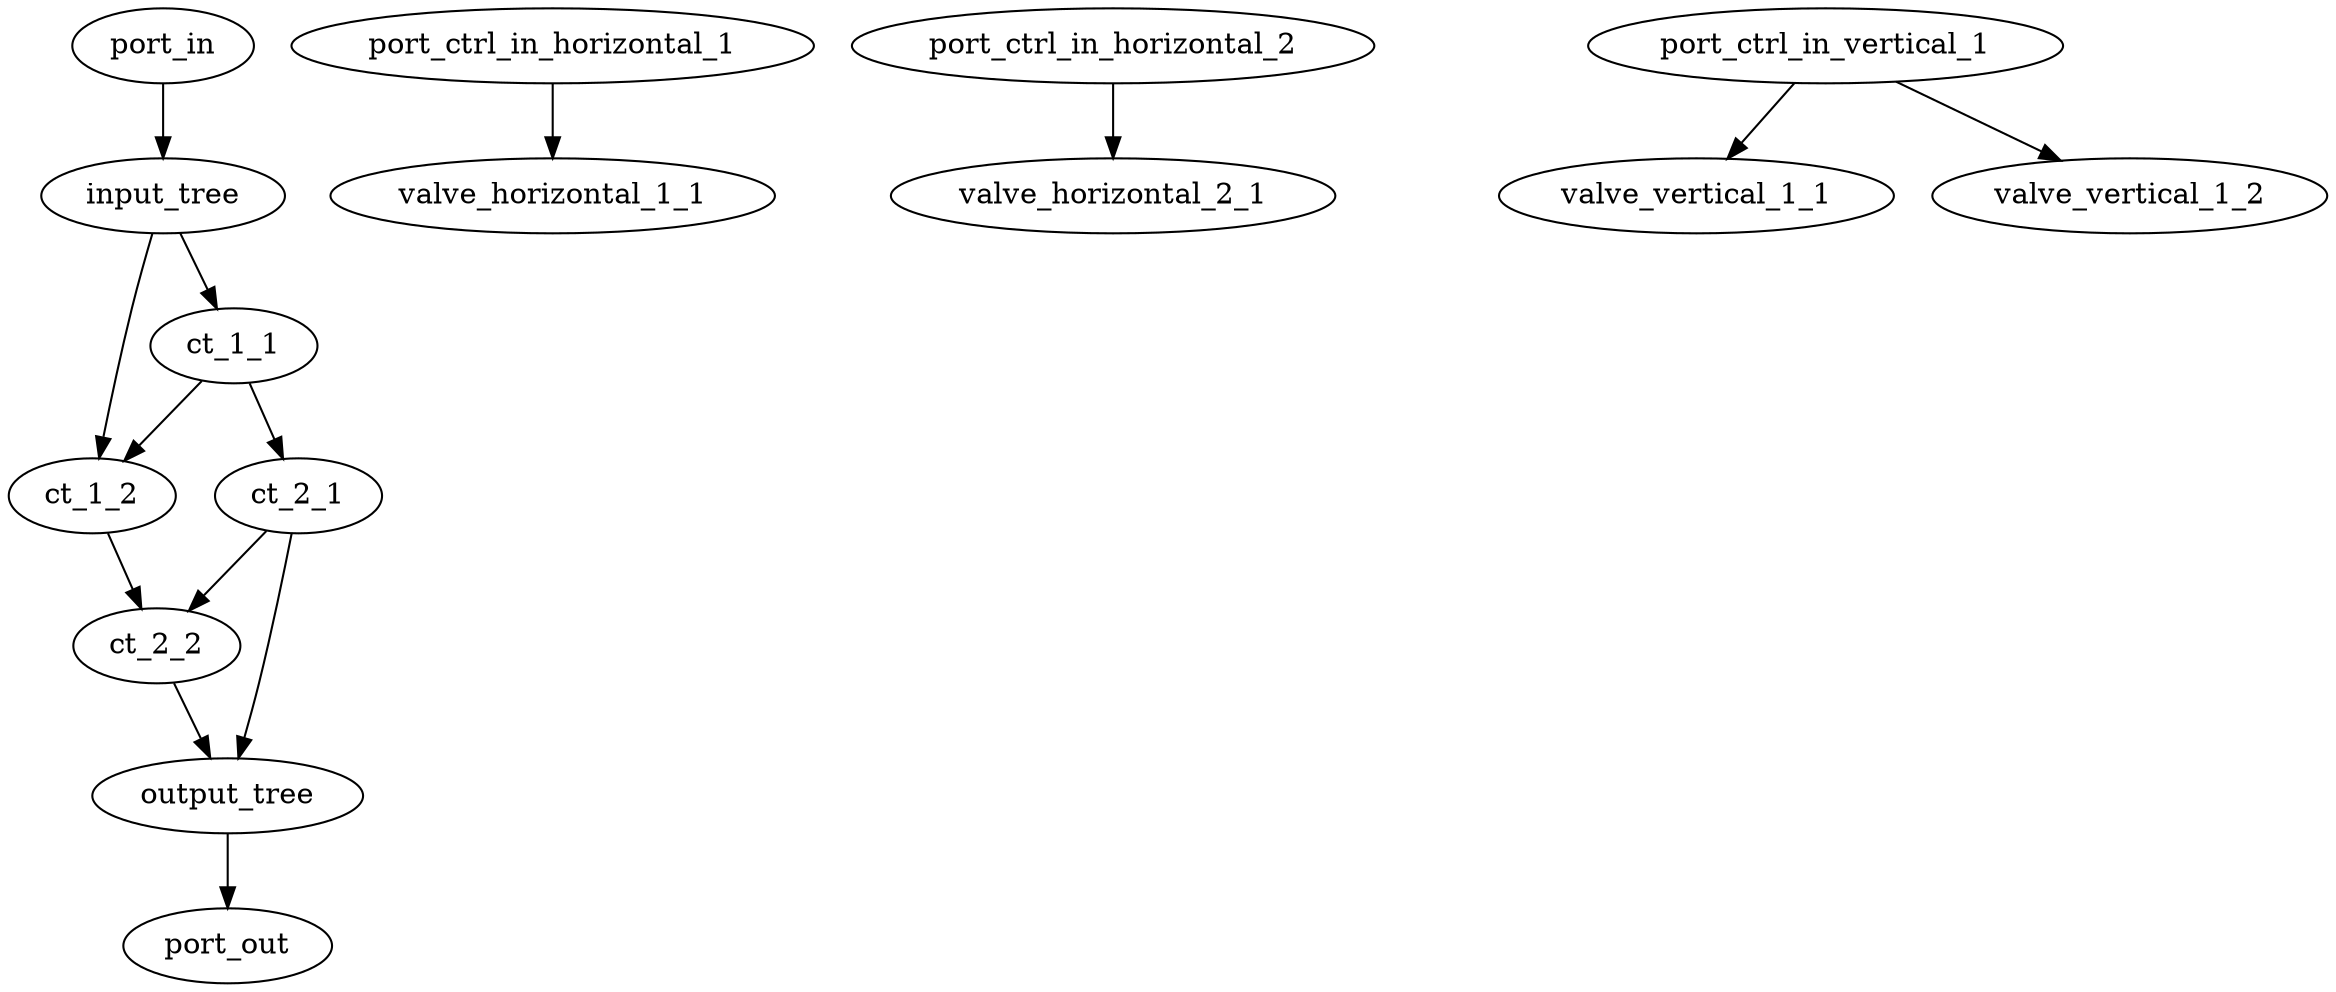 digraph "" {
	port_in -> input_tree [key=0,
	connection_id=channel_in,
	connection_ref="{'name': 'channel_in', 'ID': 'channel_in', 'entity': 'CHANNEL', 'params': {'data': {'channelWidth': 100, 'connectionSpacing': 1000}}, '\
source': {'_component': 'port_in', '_port': '1'}, 'sinks': [{'_component': 'input_tree', '_port': '1'}], 'layer': {'_id': '0', '\
name': 'FLOW_0', 'type': 'FLOW', 'group': '0', 'params': {'data': {}}}, '_paths': []}",
	sink_port="{'_component': 'input_tree', '_port': '1'}",
	source_port="{'_component': 'port_in', '_port': '1'}"];
input_tree -> ct_1_1 [key=0,
connection_id=channel_in_1,
connection_ref="{'name': 'channel_in_1', 'ID': 'channel_in_1', 'entity': 'CHANNEL', 'params': {'data': {'channelWidth': 100, 'connectionSpacing': \
1000}}, 'source': {'_component': 'input_tree', '_port': '2'}, 'sinks': [{'_component': 'ct_1_1', '_port': '2'}], 'layer': {'_id': '\
0', 'name': 'FLOW_0', 'type': 'FLOW', 'group': '0', 'params': {'data': {}}}, '_paths': []}",
sink_port="{'_component': 'ct_1_1', '_port': '2'}",
source_port="{'_component': 'input_tree', '_port': '2'}"];
input_tree -> ct_1_2 [key=0,
connection_id=channel_in_2,
connection_ref="{'name': 'channel_in_2', 'ID': 'channel_in_2', 'entity': 'CHANNEL', 'params': {'data': {'channelWidth': 100, 'connectionSpacing': \
1000}}, 'source': {'_component': 'input_tree', '_port': '3'}, 'sinks': [{'_component': 'ct_1_2', '_port': '2'}], 'layer': {'_id': '\
0', 'name': 'FLOW_0', 'type': 'FLOW', 'group': '0', 'params': {'data': {}}}, '_paths': []}",
sink_port="{'_component': 'ct_1_2', '_port': '2'}",
source_port="{'_component': 'input_tree', '_port': '3'}"];
ct_1_1 -> ct_1_2 [key=0,
connection_id=channel_horizontal_1_1,
connection_ref="{'name': 'channel_horizontal_1_1', 'ID': 'channel_horizontal_1_1', 'entity': 'CHANNEL', 'params': {'data': {'channelWidth': 100, '\
connectionSpacing': 1000}}, 'source': {'_component': 'ct_1_1', '_port': '3'}, 'sinks': [{'_component': 'ct_1_2', '_port': '1'}], '\
layer': {'_id': '0', 'name': 'FLOW_0', 'type': 'FLOW', 'group': '0', 'params': {'data': {}}}, '_paths': []}",
sink_port="{'_component': 'ct_1_2', '_port': '1'}",
source_port="{'_component': 'ct_1_1', '_port': '3'}"];
ct_1_1 -> ct_2_1 [key=0,
connection_id=channel_vertical_1_1,
connection_ref="{'name': 'channel_vertical_1_1', 'ID': 'channel_vertical_1_1', 'entity': 'CHANNEL', 'params': {'data': {'channelWidth': 100, 'connectionSpacing': \
1000}}, 'source': {'_component': 'ct_1_1', '_port': '4'}, 'sinks': [{'_component': 'ct_2_1', '_port': '2'}], 'layer': {'_id': '0', '\
name': 'FLOW_0', 'type': 'FLOW', 'group': '0', 'params': {'data': {}}}, '_paths': []}",
sink_port="{'_component': 'ct_2_1', '_port': '2'}",
source_port="{'_component': 'ct_1_1', '_port': '4'}"];
ct_1_2 -> ct_2_2 [key=0,
connection_id=channel_vertical_1_2,
connection_ref="{'name': 'channel_vertical_1_2', 'ID': 'channel_vertical_1_2', 'entity': 'CHANNEL', 'params': {'data': {'channelWidth': 100, 'connectionSpacing': \
1000}}, 'source': {'_component': 'ct_1_2', '_port': '4'}, 'sinks': [{'_component': 'ct_2_2', '_port': '2'}], 'layer': {'_id': '0', '\
name': 'FLOW_0', 'type': 'FLOW', 'group': '0', 'params': {'data': {}}}, '_paths': []}",
sink_port="{'_component': 'ct_2_2', '_port': '2'}",
source_port="{'_component': 'ct_1_2', '_port': '4'}"];
ct_2_1 -> ct_2_2 [key=0,
connection_id=channel_horizontal_2_1,
connection_ref="{'name': 'channel_horizontal_2_1', 'ID': 'channel_horizontal_2_1', 'entity': 'CHANNEL', 'params': {'data': {'channelWidth': 100, '\
connectionSpacing': 1000}}, 'source': {'_component': 'ct_2_1', '_port': '3'}, 'sinks': [{'_component': 'ct_2_2', '_port': '1'}], '\
layer': {'_id': '0', 'name': 'FLOW_0', 'type': 'FLOW', 'group': '0', 'params': {'data': {}}}, '_paths': []}",
sink_port="{'_component': 'ct_2_2', '_port': '1'}",
source_port="{'_component': 'ct_2_1', '_port': '3'}"];
ct_2_1 -> output_tree [key=0,
connection_id=channel_out_1,
connection_ref="{'name': 'channel_out_1', 'ID': 'channel_out_1', 'entity': 'CHANNEL', 'params': {'data': {'channelWidth': 100, 'connectionSpacing': \
1000}}, 'source': {'_component': 'ct_2_1', '_port': '4'}, 'sinks': [{'_component': 'output_tree', '_port': '3'}], 'layer': {'_id': '\
0', 'name': 'FLOW_0', 'type': 'FLOW', 'group': '0', 'params': {'data': {}}}, '_paths': []}",
sink_port="{'_component': 'output_tree', '_port': '3'}",
source_port="{'_component': 'ct_2_1', '_port': '4'}"];
ct_2_2 -> output_tree [key=0,
connection_id=channel_out_2,
connection_ref="{'name': 'channel_out_2', 'ID': 'channel_out_2', 'entity': 'CHANNEL', 'params': {'data': {'channelWidth': 100, 'connectionSpacing': \
1000}}, 'source': {'_component': 'ct_2_2', '_port': '4'}, 'sinks': [{'_component': 'output_tree', '_port': '2'}], 'layer': {'_id': '\
0', 'name': 'FLOW_0', 'type': 'FLOW', 'group': '0', 'params': {'data': {}}}, '_paths': []}",
sink_port="{'_component': 'output_tree', '_port': '2'}",
source_port="{'_component': 'ct_2_2', '_port': '4'}"];
output_tree -> port_out [key=0,
connection_id=channel_out,
connection_ref="{'name': 'channel_out', 'ID': 'channel_out', 'entity': 'CHANNEL', 'params': {'data': {'channelWidth': 100, 'connectionSpacing': \
1000}}, 'source': {'_component': 'output_tree', '_port': '1'}, 'sinks': [{'_component': 'port_out', '_port': '1'}], 'layer': {'_\
id': '0', 'name': 'FLOW_0', 'type': 'FLOW', 'group': '0', 'params': {'data': {}}}, '_paths': []}",
sink_port="{'_component': 'port_out', '_port': '1'}",
source_port="{'_component': 'output_tree', '_port': '1'}"];
port_ctrl_in_horizontal_1 -> valve_horizontal_1_1 [key=0,
connection_id=channel_ctrl_in_horizontal_1,
connection_ref="{'name': 'channel_ctrl_in_horizontal_1', 'ID': 'channel_ctrl_in_horizontal_1', 'entity': 'CHANNEL', 'params': {'data': {'channelWidth': \
100, 'connectionSpacing': 1000}}, 'source': {'_component': 'port_ctrl_in_horizontal_1', '_port': '1'}, 'sinks': [{'_component': '\
valve_horizontal_1_1', '_port': '1'}], 'layer': {'_id': '1', 'name': 'FLOW_0', 'type': 'CONTROL', 'group': '0', 'params': {'data': {}}}, '_\
paths': []}",
sink_port="{'_component': 'valve_horizontal_1_1', '_port': '1'}",
source_port="{'_component': 'port_ctrl_in_horizontal_1', '_port': '1'}"];
port_ctrl_in_horizontal_2 -> valve_horizontal_2_1 [key=0,
connection_id=channel_ctrl_in_horizontal_2,
connection_ref="{'name': 'channel_ctrl_in_horizontal_2', 'ID': 'channel_ctrl_in_horizontal_2', 'entity': 'CHANNEL', 'params': {'data': {'channelWidth': \
100, 'connectionSpacing': 1000}}, 'source': {'_component': 'port_ctrl_in_horizontal_2', '_port': '1'}, 'sinks': [{'_component': '\
valve_horizontal_2_1', '_port': '1'}], 'layer': {'_id': '1', 'name': 'FLOW_0', 'type': 'CONTROL', 'group': '0', 'params': {'data': {}}}, '_\
paths': []}",
sink_port="{'_component': 'valve_horizontal_2_1', '_port': '1'}",
source_port="{'_component': 'port_ctrl_in_horizontal_2', '_port': '1'}"];
port_ctrl_in_vertical_1 -> valve_vertical_1_1 [key=0,
connection_id=channel_ctrl_in_vertical_1,
connection_ref="{'name': 'channel_ctrl_in_vertical_1', 'ID': 'channel_ctrl_in_vertical_1', 'entity': 'NET', 'params': {'data': {'channelWidth': \
100, 'connectionSpacing': 1000}}, 'source': {'_component': 'port_ctrl_in_vertical_1', '_port': '1'}, 'sinks': [{'_component': 'valve_\
vertical_1_1', '_port': '1'}, {'_component': 'valve_vertical_1_2', '_port': '1'}], 'layer': {'_id': '1', 'name': 'FLOW_0', 'type': '\
CONTROL', 'group': '0', 'params': {'data': {}}}, '_paths': []}",
sink_port="{'_component': 'valve_vertical_1_1', '_port': '1'}",
source_port="{'_component': 'port_ctrl_in_vertical_1', '_port': '1'}"];
port_ctrl_in_vertical_1 -> valve_vertical_1_2 [key=0,
connection_id=channel_ctrl_in_vertical_1,
connection_ref="{'name': 'channel_ctrl_in_vertical_1', 'ID': 'channel_ctrl_in_vertical_1', 'entity': 'NET', 'params': {'data': {'channelWidth': \
100, 'connectionSpacing': 1000}}, 'source': {'_component': 'port_ctrl_in_vertical_1', '_port': '1'}, 'sinks': [{'_component': 'valve_\
vertical_1_1', '_port': '1'}, {'_component': 'valve_vertical_1_2', '_port': '1'}], 'layer': {'_id': '1', 'name': 'FLOW_0', 'type': '\
CONTROL', 'group': '0', 'params': {'data': {}}}, '_paths': []}",
sink_port="{'_component': 'valve_vertical_1_2', '_port': '1'}",
source_port="{'_component': 'port_ctrl_in_vertical_1', '_port': '1'}"];
}

